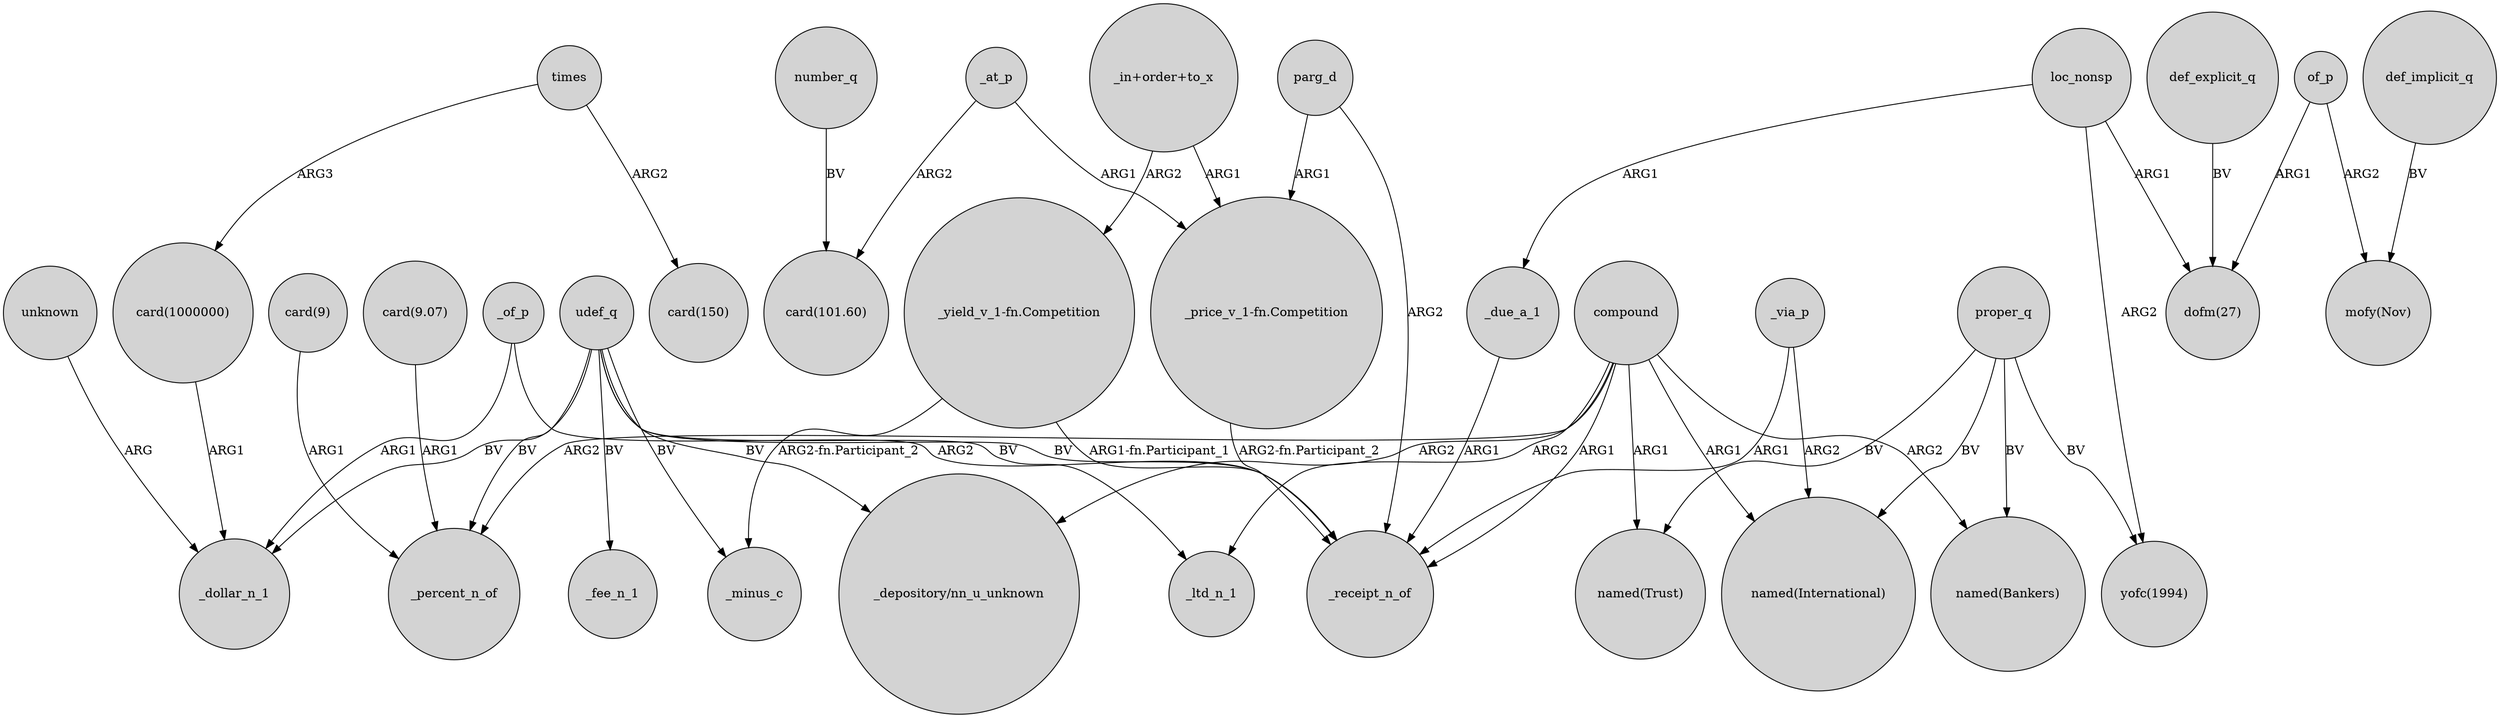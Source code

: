 digraph {
	node [shape=circle style=filled]
	_of_p -> _dollar_n_1 [label=ARG1]
	"card(9.07)" -> _percent_n_of [label=ARG1]
	udef_q -> _fee_n_1 [label=BV]
	_of_p -> _receipt_n_of [label=ARG2]
	proper_q -> "named(Trust)" [label=BV]
	"_yield_v_1-fn.Competition" -> _receipt_n_of [label="ARG1-fn.Participant_1"]
	of_p -> "mofy(Nov)" [label=ARG2]
	compound -> "named(Bankers)" [label=ARG2]
	_due_a_1 -> _receipt_n_of [label=ARG1]
	compound -> "named(Trust)" [label=ARG1]
	_at_p -> "card(101.60)" [label=ARG2]
	udef_q -> "_depository/nn_u_unknown" [label=BV]
	_at_p -> "_price_v_1-fn.Competition" [label=ARG1]
	loc_nonsp -> "yofc(1994)" [label=ARG2]
	compound -> "named(International)" [label=ARG1]
	def_explicit_q -> "dofm(27)" [label=BV]
	"card(9)" -> _percent_n_of [label=ARG1]
	"_price_v_1-fn.Competition" -> _receipt_n_of [label="ARG2-fn.Participant_2"]
	times -> "card(1000000)" [label=ARG3]
	of_p -> "dofm(27)" [label=ARG1]
	udef_q -> _receipt_n_of [label=BV]
	number_q -> "card(101.60)" [label=BV]
	"_in+order+to_x" -> "_price_v_1-fn.Competition" [label=ARG1]
	parg_d -> _receipt_n_of [label=ARG2]
	unknown -> _dollar_n_1 [label=ARG]
	_via_p -> _receipt_n_of [label=ARG1]
	compound -> _receipt_n_of [label=ARG1]
	"_in+order+to_x" -> "_yield_v_1-fn.Competition" [label=ARG2]
	udef_q -> _percent_n_of [label=BV]
	proper_q -> "named(International)" [label=BV]
	_via_p -> "named(International)" [label=ARG2]
	compound -> _percent_n_of [label=ARG2]
	times -> "card(150)" [label=ARG2]
	udef_q -> _dollar_n_1 [label=BV]
	"card(1000000)" -> _dollar_n_1 [label=ARG1]
	udef_q -> _minus_c [label=BV]
	proper_q -> "named(Bankers)" [label=BV]
	loc_nonsp -> "dofm(27)" [label=ARG1]
	compound -> _ltd_n_1 [label=ARG2]
	loc_nonsp -> _due_a_1 [label=ARG1]
	def_implicit_q -> "mofy(Nov)" [label=BV]
	udef_q -> _ltd_n_1 [label=BV]
	parg_d -> "_price_v_1-fn.Competition" [label=ARG1]
	compound -> "_depository/nn_u_unknown" [label=ARG2]
	"_yield_v_1-fn.Competition" -> _minus_c [label="ARG2-fn.Participant_2"]
	proper_q -> "yofc(1994)" [label=BV]
}
